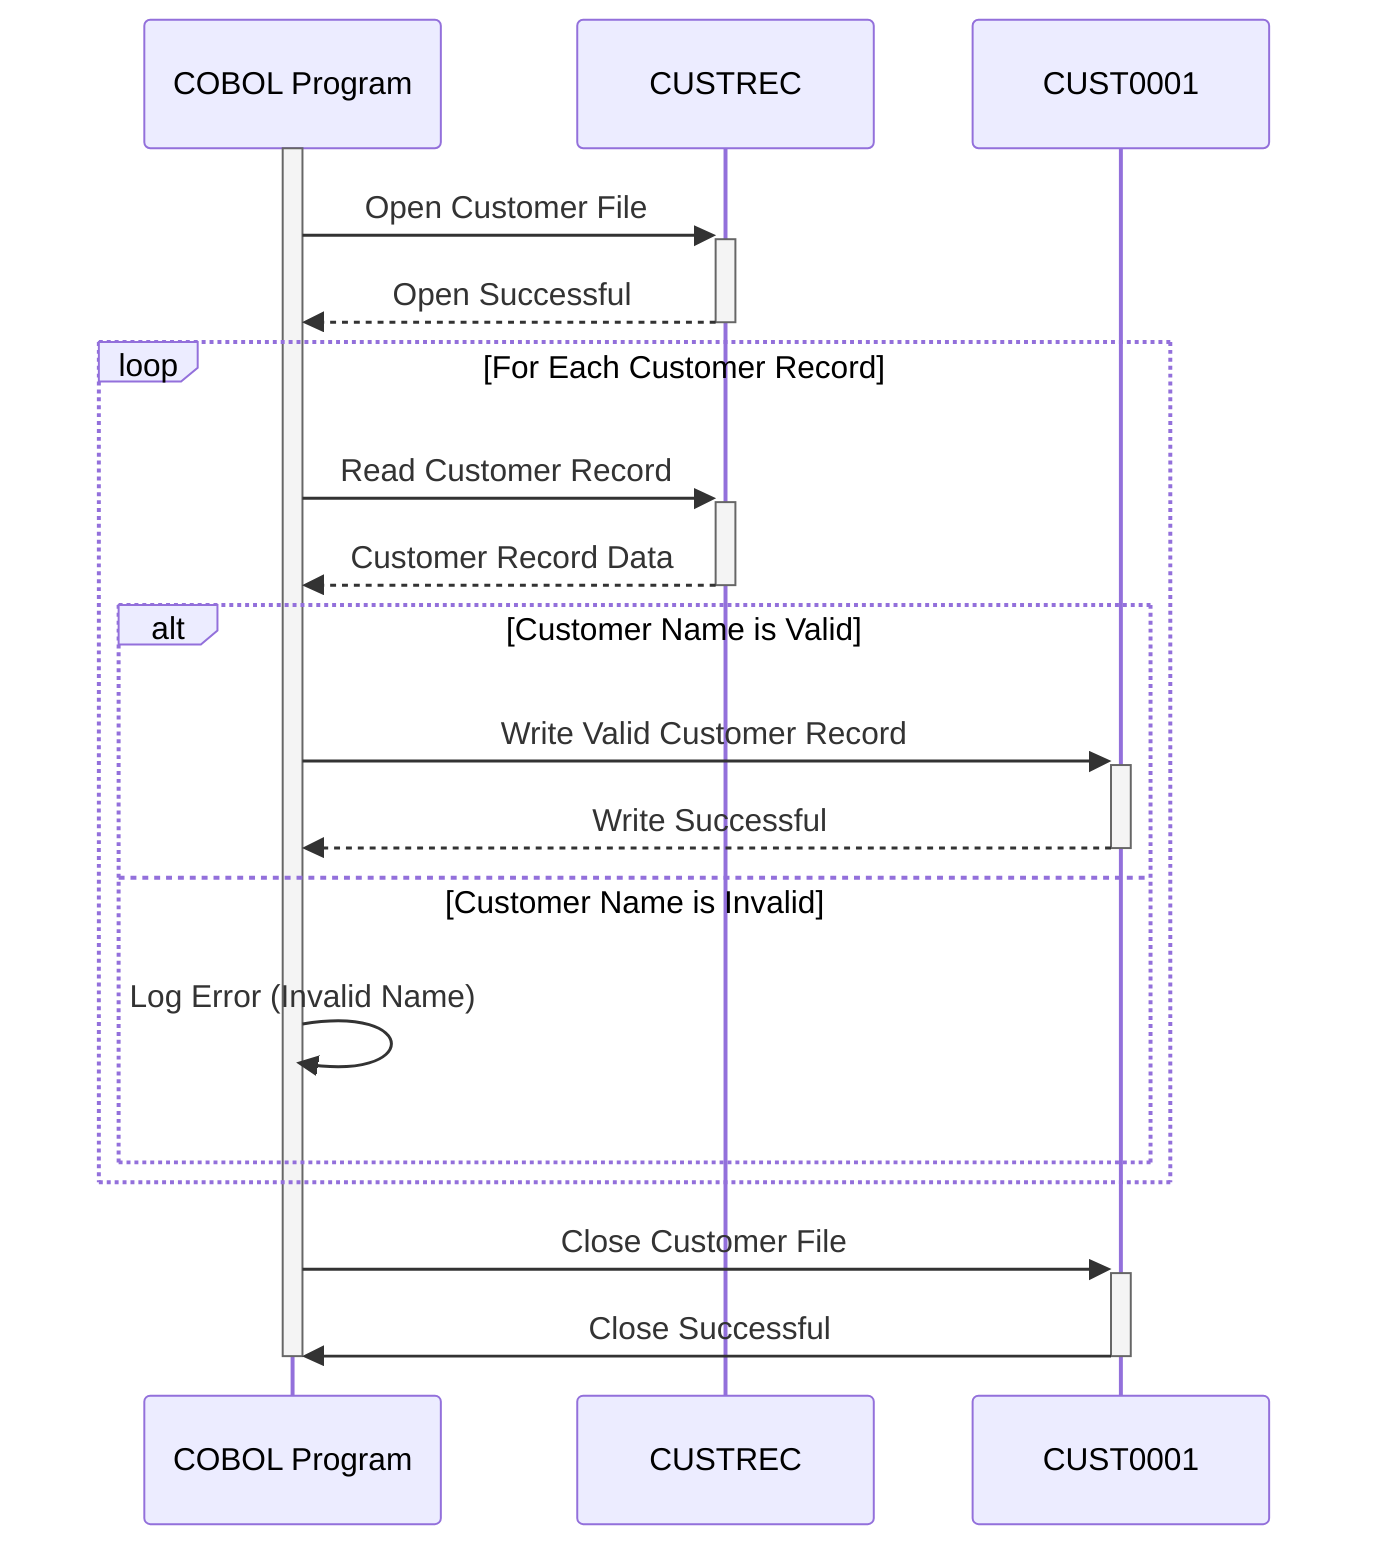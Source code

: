 sequenceDiagram
    %%Indicates the Participants involved in the process
    participant COBOL Program
    participant CUSTREC

    activate COBOL Program
    COBOL Program->>+CUSTREC: Open Customer File
    CUSTREC-->>-COBOL Program: Open Successful

    loop For Each Customer Record
        COBOL Program->>+CUSTREC: Read Customer Record
        CUSTREC-->>-COBOL Program: Customer Record Data        
        alt Customer Name is Valid            
            COBOL Program->>+CUST0001: Write Valid Customer Record
            CUST0001-->>-COBOL Program: Write Successful
        else Customer Name is Invalid
            COBOL Program->>COBOL Program: Log Error (Invalid Name)
        end
    end
    
    COBOL Program->>+CUST0001: Close Customer File
    CUST0001->>-COBOL Program: Close Successful    
    deactivate COBOL Program